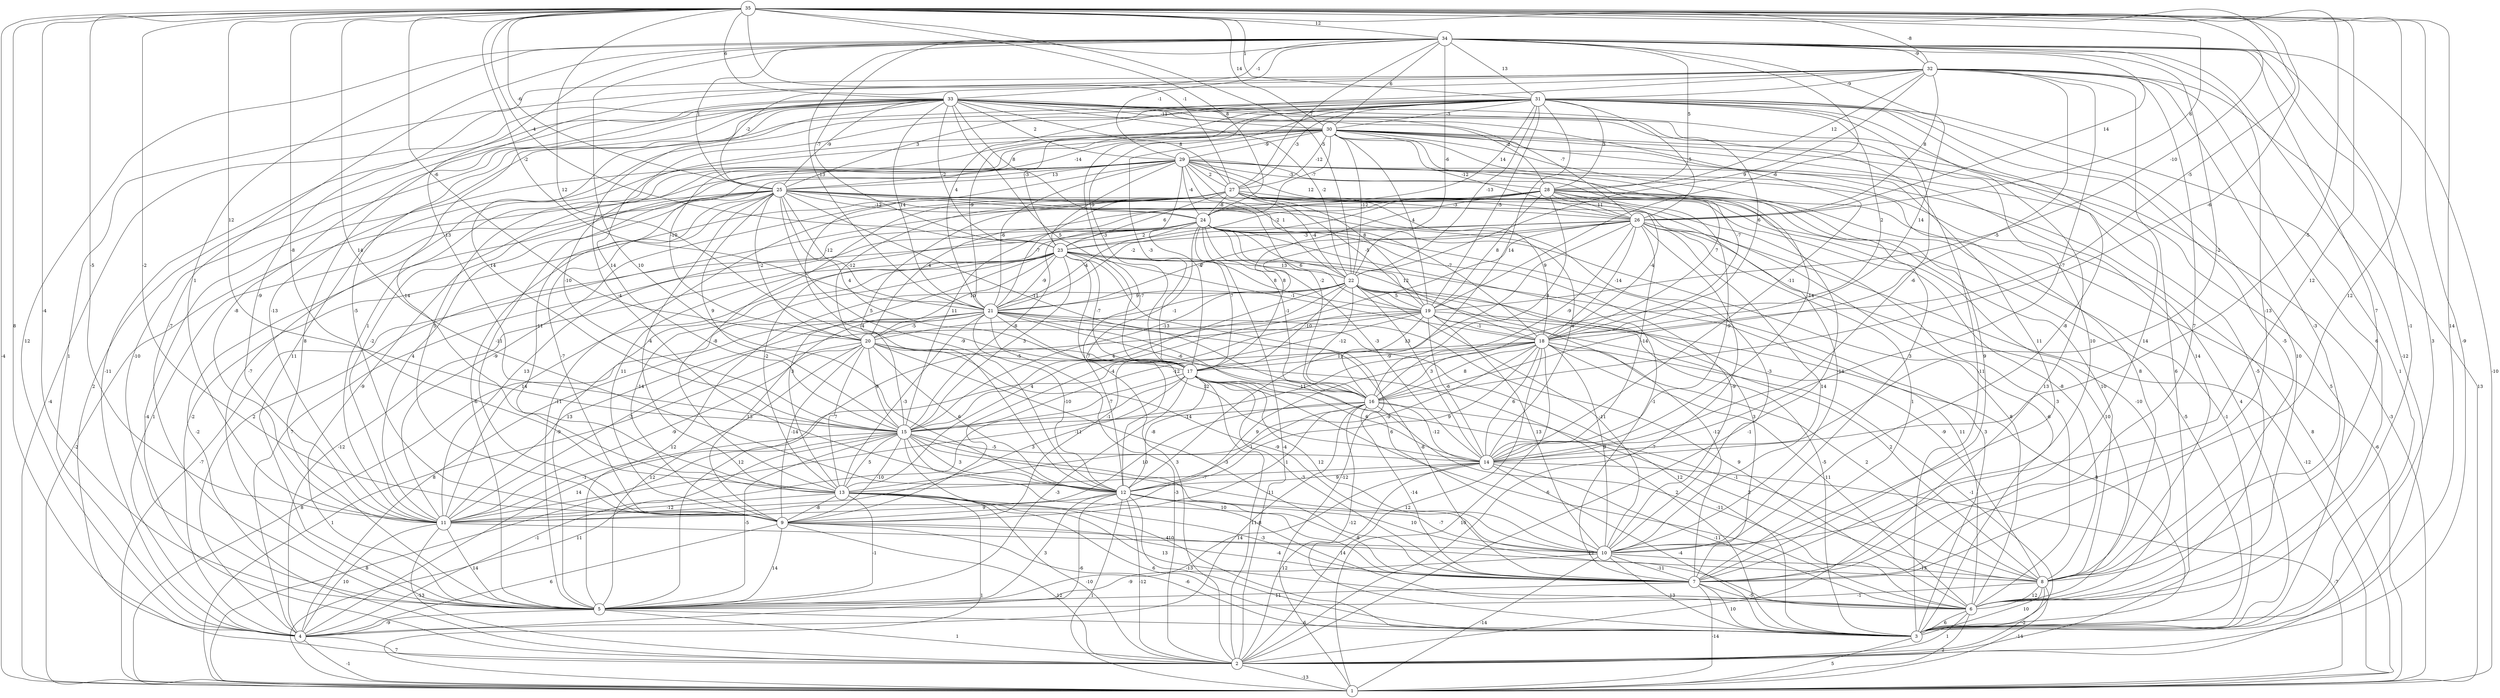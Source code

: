 graph { 
	 fontname="Helvetica,Arial,sans-serif" 
	 node [shape = circle]; 
	 35 -- 1 [label = "-4"];
	 35 -- 2 [label = "-9"];
	 35 -- 3 [label = "14"];
	 35 -- 4 [label = "8"];
	 35 -- 5 [label = "-4"];
	 35 -- 7 [label = "12"];
	 35 -- 9 [label = "-2"];
	 35 -- 10 [label = "12"];
	 35 -- 11 [label = "-5"];
	 35 -- 12 [label = "14"];
	 35 -- 13 [label = "-8"];
	 35 -- 14 [label = "-5"];
	 35 -- 15 [label = "12"];
	 35 -- 16 [label = "-6"];
	 35 -- 17 [label = "12"];
	 35 -- 18 [label = "-5"];
	 35 -- 19 [label = "-10"];
	 35 -- 20 [label = "-6"];
	 35 -- 21 [label = "-2"];
	 35 -- 22 [label = "-5"];
	 35 -- 23 [label = "-4"];
	 35 -- 24 [label = "8"];
	 35 -- 25 [label = "-6"];
	 35 -- 26 [label = "6"];
	 35 -- 27 [label = "-1"];
	 35 -- 30 [label = "14"];
	 35 -- 31 [label = "1"];
	 35 -- 32 [label = "-8"];
	 35 -- 33 [label = "6"];
	 35 -- 34 [label = "12"];
	 34 -- 1 [label = "-10"];
	 34 -- 2 [label = "-12"];
	 34 -- 3 [label = "3"];
	 34 -- 4 [label = "12"];
	 34 -- 5 [label = "-7"];
	 34 -- 6 [label = "-1"];
	 34 -- 7 [label = "-13"];
	 34 -- 8 [label = "7"];
	 34 -- 11 [label = "1"];
	 34 -- 12 [label = "10"];
	 34 -- 14 [label = "-2"];
	 34 -- 15 [label = "13"];
	 34 -- 16 [label = "14"];
	 34 -- 19 [label = "-6"];
	 34 -- 21 [label = "-13"];
	 34 -- 22 [label = "-6"];
	 34 -- 23 [label = "-7"];
	 34 -- 25 [label = "1"];
	 34 -- 26 [label = "14"];
	 34 -- 27 [label = "7"];
	 34 -- 28 [label = "5"];
	 34 -- 29 [label = "-1"];
	 34 -- 30 [label = "6"];
	 34 -- 31 [label = "13"];
	 34 -- 32 [label = "-9"];
	 34 -- 33 [label = "-1"];
	 33 -- 1 [label = "-4"];
	 33 -- 2 [label = "2"];
	 33 -- 3 [label = "-11"];
	 33 -- 4 [label = "-11"];
	 33 -- 5 [label = "-10"];
	 33 -- 7 [label = "10"];
	 33 -- 9 [label = "-5"];
	 33 -- 10 [label = "-8"];
	 33 -- 11 [label = "-8"];
	 33 -- 12 [label = "-4"];
	 33 -- 13 [label = "14"];
	 33 -- 14 [label = "-11"];
	 33 -- 15 [label = "14"];
	 33 -- 17 [label = "5"];
	 33 -- 18 [label = "6"];
	 33 -- 21 [label = "14"];
	 33 -- 22 [label = "-2"];
	 33 -- 23 [label = "-2"];
	 33 -- 24 [label = "8"];
	 33 -- 25 [label = "-9"];
	 33 -- 26 [label = "-7"];
	 33 -- 27 [label = "8"];
	 33 -- 28 [label = "-2"];
	 33 -- 29 [label = "2"];
	 33 -- 30 [label = "-11"];
	 32 -- 1 [label = "13"];
	 32 -- 2 [label = "6"];
	 32 -- 4 [label = "1"];
	 32 -- 5 [label = "8"];
	 32 -- 6 [label = "6"];
	 32 -- 7 [label = "7"];
	 32 -- 8 [label = "-3"];
	 32 -- 11 [label = "-9"];
	 32 -- 14 [label = "-7"];
	 32 -- 16 [label = "-5"];
	 32 -- 21 [label = "4"];
	 32 -- 22 [label = "9"];
	 32 -- 25 [label = "-2"];
	 32 -- 26 [label = "8"];
	 32 -- 28 [label = "12"];
	 32 -- 31 [label = "-9"];
	 31 -- 2 [label = "13"];
	 31 -- 3 [label = "1"];
	 31 -- 5 [label = "11"];
	 31 -- 6 [label = "10"];
	 31 -- 7 [label = "14"];
	 31 -- 8 [label = "-5"];
	 31 -- 11 [label = "-13"];
	 31 -- 12 [label = "-7"];
	 31 -- 14 [label = "-6"];
	 31 -- 15 [label = "14"];
	 31 -- 16 [label = "14"];
	 31 -- 17 [label = "-3"];
	 31 -- 18 [label = "2"];
	 31 -- 19 [label = "-5"];
	 31 -- 21 [label = "-9"];
	 31 -- 22 [label = "-13"];
	 31 -- 23 [label = "-3"];
	 31 -- 24 [label = "14"];
	 31 -- 25 [label = "3"];
	 31 -- 26 [label = "5"];
	 31 -- 27 [label = "-3"];
	 31 -- 28 [label = "3"];
	 31 -- 30 [label = "-3"];
	 30 -- 1 [label = "-3"];
	 30 -- 3 [label = "5"];
	 30 -- 5 [label = "-7"];
	 30 -- 6 [label = "-5"];
	 30 -- 7 [label = "9"];
	 30 -- 8 [label = "14"];
	 30 -- 9 [label = "5"];
	 30 -- 10 [label = "11"];
	 30 -- 11 [label = "1"];
	 30 -- 14 [label = "-14"];
	 30 -- 15 [label = "-10"];
	 30 -- 17 [label = "-3"];
	 30 -- 18 [label = "-7"];
	 30 -- 19 [label = "4"];
	 30 -- 20 [label = "-10"];
	 30 -- 22 [label = "-12"];
	 30 -- 24 [label = "-7"];
	 30 -- 25 [label = "-14"];
	 30 -- 26 [label = "-12"];
	 30 -- 27 [label = "-12"];
	 30 -- 29 [label = "-9"];
	 29 -- 1 [label = "8"];
	 29 -- 2 [label = "-4"];
	 29 -- 3 [label = "4"];
	 29 -- 5 [label = "-9"];
	 29 -- 8 [label = "8"];
	 29 -- 9 [label = "-11"];
	 29 -- 10 [label = "3"];
	 29 -- 11 [label = "-2"];
	 29 -- 12 [label = "-4"];
	 29 -- 13 [label = "-11"];
	 29 -- 16 [label = "-2"];
	 29 -- 17 [label = "-4"];
	 29 -- 18 [label = "7"];
	 29 -- 19 [label = "8"];
	 29 -- 21 [label = "-6"];
	 29 -- 22 [label = "1"];
	 29 -- 23 [label = "-9"];
	 29 -- 24 [label = "-4"];
	 29 -- 25 [label = "13"];
	 29 -- 26 [label = "12"];
	 29 -- 27 [label = "2"];
	 29 -- 28 [label = "-3"];
	 28 -- 1 [label = "-6"];
	 28 -- 2 [label = "-1"];
	 28 -- 3 [label = "-1"];
	 28 -- 4 [label = "2"];
	 28 -- 8 [label = "10"];
	 28 -- 14 [label = "-9"];
	 28 -- 15 [label = "11"];
	 28 -- 16 [label = "3"];
	 28 -- 17 [label = "8"];
	 28 -- 18 [label = "-4"];
	 28 -- 19 [label = "8"];
	 28 -- 20 [label = "4"];
	 28 -- 21 [label = "-2"];
	 28 -- 23 [label = "-2"];
	 28 -- 26 [label = "11"];
	 27 -- 3 [label = "-5"];
	 27 -- 4 [label = "-2"];
	 27 -- 5 [label = "-11"];
	 27 -- 6 [label = "-10"];
	 27 -- 8 [label = "-8"];
	 27 -- 10 [label = "-14"];
	 27 -- 11 [label = "-9"];
	 27 -- 13 [label = "-8"];
	 27 -- 15 [label = "5"];
	 27 -- 18 [label = "9"];
	 27 -- 19 [label = "-5"];
	 27 -- 20 [label = "-12"];
	 27 -- 21 [label = "-7"];
	 27 -- 22 [label = "-4"];
	 27 -- 23 [label = "6"];
	 27 -- 24 [label = "-8"];
	 27 -- 26 [label = "-3"];
	 26 -- 1 [label = "-12"];
	 26 -- 2 [label = "-7"];
	 26 -- 4 [label = "7"];
	 26 -- 6 [label = "10"];
	 26 -- 7 [label = "1"];
	 26 -- 9 [label = "-4"];
	 26 -- 10 [label = "14"];
	 26 -- 12 [label = "11"];
	 26 -- 14 [label = "-14"];
	 26 -- 15 [label = "-13"];
	 26 -- 16 [label = "-9"];
	 26 -- 18 [label = "-14"];
	 26 -- 21 [label = "7"];
	 26 -- 23 [label = "-3"];
	 25 -- 1 [label = "-2"];
	 25 -- 2 [label = "-2"];
	 25 -- 3 [label = "-6"];
	 25 -- 4 [label = "1"];
	 25 -- 5 [label = "-6"];
	 25 -- 6 [label = "3"];
	 25 -- 9 [label = "-7"];
	 25 -- 10 [label = "-3"];
	 25 -- 11 [label = "4"];
	 25 -- 12 [label = "-9"];
	 25 -- 13 [label = "-4"];
	 25 -- 14 [label = "4"];
	 25 -- 15 [label = "9"];
	 25 -- 16 [label = "-11"];
	 25 -- 17 [label = "4"];
	 25 -- 18 [label = "-7"];
	 25 -- 20 [label = "-2"];
	 25 -- 21 [label = "-12"];
	 25 -- 24 [label = "-12"];
	 24 -- 1 [label = "-7"];
	 24 -- 2 [label = "-4"];
	 24 -- 3 [label = "3"];
	 24 -- 6 [label = "8"];
	 24 -- 7 [label = "-1"];
	 24 -- 9 [label = "11"];
	 24 -- 10 [label = "-9"];
	 24 -- 11 [label = "13"];
	 24 -- 12 [label = "7"];
	 24 -- 13 [label = "-2"];
	 24 -- 14 [label = "-3"];
	 24 -- 15 [label = "-8"];
	 24 -- 16 [label = "-1"];
	 24 -- 17 [label = "7"];
	 24 -- 18 [label = "12"];
	 24 -- 19 [label = "6"];
	 24 -- 21 [label = "-4"];
	 24 -- 23 [label = "2"];
	 23 -- 1 [label = "-12"];
	 23 -- 2 [label = "3"];
	 23 -- 4 [label = "-12"];
	 23 -- 5 [label = "-9"];
	 23 -- 6 [label = "11"];
	 23 -- 7 [label = "3"];
	 23 -- 9 [label = "-14"];
	 23 -- 11 [label = "14"];
	 23 -- 13 [label = "3"];
	 23 -- 15 [label = "3"];
	 23 -- 17 [label = "-7"];
	 23 -- 18 [label = "-1"];
	 23 -- 19 [label = "8"];
	 23 -- 20 [label = "10"];
	 23 -- 21 [label = "-9"];
	 23 -- 22 [label = "13"];
	 22 -- 3 [label = "-5"];
	 22 -- 5 [label = "12"];
	 22 -- 7 [label = "-12"];
	 22 -- 8 [label = "-9"];
	 22 -- 10 [label = "-11"];
	 22 -- 13 [label = "4"];
	 22 -- 14 [label = "3"];
	 22 -- 15 [label = "4"];
	 22 -- 16 [label = "-12"];
	 22 -- 17 [label = "-10"];
	 22 -- 19 [label = "5"];
	 22 -- 20 [label = "-1"];
	 22 -- 21 [label = "9"];
	 21 -- 1 [label = "8"];
	 21 -- 2 [label = "-3"];
	 21 -- 3 [label = "12"];
	 21 -- 4 [label = "8"];
	 21 -- 6 [label = "9"];
	 21 -- 7 [label = "-8"];
	 21 -- 9 [label = "13"];
	 21 -- 10 [label = "6"];
	 21 -- 11 [label = "13"];
	 21 -- 12 [label = "-10"];
	 21 -- 13 [label = "-3"];
	 21 -- 14 [label = "12"];
	 21 -- 16 [label = "-6"];
	 21 -- 20 [label = "-5"];
	 20 -- 1 [label = "1"];
	 20 -- 3 [label = "2"];
	 20 -- 5 [label = "12"];
	 20 -- 7 [label = "-3"];
	 20 -- 9 [label = "-14"];
	 20 -- 10 [label = "-9"];
	 20 -- 11 [label = "-9"];
	 20 -- 12 [label = "6"];
	 20 -- 13 [label = "7"];
	 20 -- 15 [label = "9"];
	 20 -- 17 [label = "-5"];
	 19 -- 3 [label = "8"];
	 19 -- 5 [label = "12"];
	 19 -- 8 [label = "2"];
	 19 -- 9 [label = "-1"];
	 19 -- 10 [label = "13"];
	 19 -- 11 [label = "-3"];
	 19 -- 14 [label = "-6"];
	 19 -- 15 [label = "-12"];
	 19 -- 17 [label = "13"];
	 19 -- 18 [label = "-1"];
	 18 -- 1 [label = "10"];
	 18 -- 2 [label = "12"];
	 18 -- 3 [label = "-1"];
	 18 -- 4 [label = "14"];
	 18 -- 6 [label = "11"];
	 18 -- 8 [label = "2"];
	 18 -- 9 [label = "9"];
	 18 -- 10 [label = "9"];
	 18 -- 11 [label = "-11"];
	 18 -- 12 [label = "9"];
	 18 -- 13 [label = "-9"];
	 18 -- 14 [label = "6"];
	 18 -- 16 [label = "8"];
	 18 -- 17 [label = "-9"];
	 17 -- 1 [label = "11"];
	 17 -- 2 [label = "11"];
	 17 -- 5 [label = "-3"];
	 17 -- 6 [label = "6"];
	 17 -- 7 [label = "-3"];
	 17 -- 8 [label = "-1"];
	 17 -- 10 [label = "12"];
	 17 -- 11 [label = "3"];
	 17 -- 12 [label = "-8"];
	 17 -- 14 [label = "6"];
	 17 -- 15 [label = "-7"];
	 17 -- 16 [label = "-11"];
	 16 -- 3 [label = "-12"];
	 16 -- 4 [label = "-8"];
	 16 -- 6 [label = "-11"];
	 16 -- 7 [label = "-14"];
	 16 -- 8 [label = "2"];
	 16 -- 9 [label = "1"];
	 16 -- 11 [label = "10"];
	 16 -- 12 [label = "1"];
	 16 -- 14 [label = "-12"];
	 16 -- 15 [label = "-14"];
	 15 -- 1 [label = "8"];
	 15 -- 3 [label = "4"];
	 15 -- 4 [label = "-1"];
	 15 -- 5 [label = "-5"];
	 15 -- 6 [label = "10"];
	 15 -- 7 [label = "10"];
	 15 -- 9 [label = "-10"];
	 15 -- 10 [label = "11"];
	 15 -- 11 [label = "-1"];
	 15 -- 12 [label = "3"];
	 15 -- 13 [label = "5"];
	 15 -- 14 [label = "-5"];
	 14 -- 1 [label = "-7"];
	 14 -- 2 [label = "12"];
	 14 -- 3 [label = "-4"];
	 14 -- 5 [label = "14"];
	 14 -- 6 [label = "-11"];
	 14 -- 12 [label = "9"];
	 14 -- 13 [label = "-7"];
	 13 -- 1 [label = "1"];
	 13 -- 2 [label = "-10"];
	 13 -- 3 [label = "6"];
	 13 -- 5 [label = "-1"];
	 13 -- 6 [label = "13"];
	 13 -- 7 [label = "-3"];
	 13 -- 9 [label = "-8"];
	 13 -- 11 [label = "-12"];
	 12 -- 1 [label = "1"];
	 12 -- 2 [label = "-12"];
	 12 -- 3 [label = "-13"];
	 12 -- 4 [label = "-6"];
	 12 -- 5 [label = "3"];
	 12 -- 6 [label = "14"];
	 12 -- 7 [label = "-8"];
	 12 -- 10 [label = "-7"];
	 12 -- 11 [label = "9"];
	 11 -- 2 [label = "-13"];
	 11 -- 4 [label = "10"];
	 11 -- 5 [label = "14"];
	 11 -- 10 [label = "10"];
	 10 -- 1 [label = "-14"];
	 10 -- 3 [label = "13"];
	 10 -- 5 [label = "-9"];
	 10 -- 7 [label = "-11"];
	 10 -- 8 [label = "-13"];
	 9 -- 2 [label = "12"];
	 9 -- 3 [label = "-6"];
	 9 -- 4 [label = "6"];
	 9 -- 5 [label = "14"];
	 9 -- 7 [label = "-4"];
	 9 -- 8 [label = "-12"];
	 8 -- 1 [label = "-14"];
	 8 -- 2 [label = "-2"];
	 8 -- 3 [label = "10"];
	 8 -- 5 [label = "-1"];
	 8 -- 6 [label = "12"];
	 7 -- 1 [label = "-14"];
	 7 -- 3 [label = "10"];
	 7 -- 5 [label = "11"];
	 7 -- 6 [label = "-5"];
	 6 -- 1 [label = "2"];
	 6 -- 2 [label = "1"];
	 6 -- 3 [label = "6"];
	 5 -- 2 [label = "1"];
	 5 -- 3 [label = "6"];
	 5 -- 4 [label = "-9"];
	 4 -- 1 [label = "-1"];
	 4 -- 2 [label = "7"];
	 3 -- 1 [label = "5"];
	 2 -- 1 [label = "-13"];
	 1;
	 2;
	 3;
	 4;
	 5;
	 6;
	 7;
	 8;
	 9;
	 10;
	 11;
	 12;
	 13;
	 14;
	 15;
	 16;
	 17;
	 18;
	 19;
	 20;
	 21;
	 22;
	 23;
	 24;
	 25;
	 26;
	 27;
	 28;
	 29;
	 30;
	 31;
	 32;
	 33;
	 34;
	 35;
}
